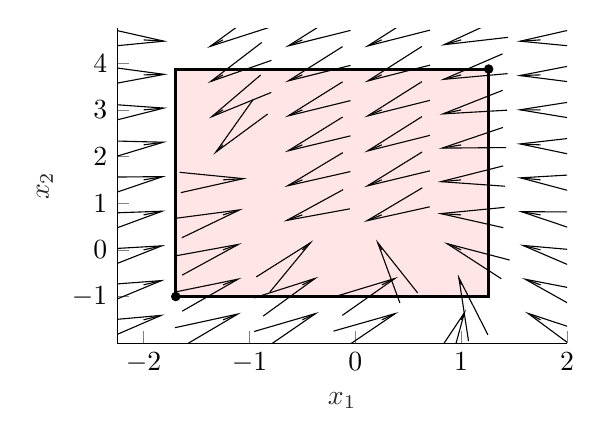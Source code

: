 % This file was created by matlab2tikz.
%
%The latest updates can be retrieved from
%  http://www.mathworks.com/matlabcentral/fileexchange/22022-matlab2tikz-matlab2tikz
%where you can also make suggestions and rate matlab2tikz.
%
\begin{tikzpicture}

\begin{axis}[%
width=5.714cm,
height=4cm,
at={(0cm,0cm)},
scale only axis,
xmin=-2.25,
xmax=2,
xtick={-2, -1,  0,  1,  2},
xlabel style={font=\color{white!15!black}},
xlabel={$x_1$},
ymin=-2,
ymax=4.75,
ytick={-1,  0,  1,  2,  3,  4},
ylabel style={font=\color{white!15!black}},
ylabel={$x_2$},
axis background/.style={fill=white},
axis x line*=bottom,
axis y line*=left
]

\addplot[area legend, line width=1.1pt, draw=black, fill=red, fill opacity=0.1, forget plot]
table[row sep=crcr] {%
x	y\\
-1.696	-1\\
-1.105	-1\\
-0.513	-1\\
0.078	-1\\
0.669	-1\\
1.26	-1\\
1.26	-0.025\\
1.26	0.95\\
1.26	1.925\\
1.26	2.9\\
1.26	3.875\\
0.669	3.875\\
0.078	3.875\\
-0.513	3.875\\
-1.105	3.875\\
-1.696	3.875\\
-1.696	2.9\\
-1.696	1.925\\
-1.696	0.95\\
-1.696	-0.025\\
-1.696	-1\\
}--cycle;
\addplot[only marks, mark=*, mark options={}, mark size=1.5pt, color=black, fill=black] table[row sep=crcr]{%
x	y\\
-1.696	-1\\
1.26	3.875\\
};
\addplot[-Straight Barb, color=black, point meta={sqrt((\thisrow{u})^2+(\thisrow{v})^2)}, point meta min=0, quiver={u=\thisrow{u}, v=\thisrow{v}, every arrow/.append style={-{Straight Barb[angle'=18.263, scale={10/1000*\pgfplotspointmetatransformed}]}}}]
 table[row sep=crcr] {%
x	y	u	v\\
-2	-1.5	0.198	0.114\\
-2	-0.75	0.201	0.109\\
-2	0	0.204	0.102\\
-2	0.75	0.208	0.093\\
-2	1.5	0.213	0.082\\
-2	2.25	0.219	0.067\\
-2	3	0.224	0.045\\
-2	3.75	0.228	0.013\\
-2	4.5	0.226	-0.032\\
-1.25	-1.5	0.171	0.152\\
-1.25	-0.75	0.174	0.149\\
-1.25	0	0.178	0.143\\
-1.25	0.75	0.189	0.128\\
-1.25	1.5	0.226	0.031\\
-1.25	2.25	-0.091	-0.21\\
-1.25	3	-0.134	-0.185\\
-1.25	3.75	-0.145	-0.177\\
-1.25	4.5	-0.15	-0.173\\
-0.5	-1.5	0.155	0.167\\
-0.5	-0.75	0.15	0.172\\
-0.5	0	0.102	0.204\\
-0.5	0.75	-0.178	-0.143\\
-0.5	1.5	-0.169	-0.154\\
-0.5	2.25	-0.166	-0.157\\
-0.5	3	-0.165	-0.158\\
-0.5	3.75	-0.164	-0.159\\
-0.5	4.5	-0.164	-0.159\\
0.25	-1.5	0.157	0.166\\
0.25	-0.75	0.153	0.169\\
0.25	0	-0.055	0.222\\
0.25	0.75	-0.17	-0.153\\
0.25	1.5	-0.166	-0.157\\
0.25	2.25	-0.164	-0.159\\
0.25	3	-0.164	-0.159\\
0.25	3.75	-0.163	-0.16\\
0.25	4.5	-0.163	-0.16\\
1	-1.5	0.045	0.224\\
1	-0.75	-0.032	0.226\\
1	0	-0.162	0.162\\
1	0.75	-0.226	0.032\\
1	1.5	-0.224	-0.045\\
1	2.25	-0.213	-0.082\\
1	3	-0.204	-0.102\\
1	3.75	-0.198	-0.114\\
1	4.5	-0.193	-0.123\\
1.75	-1.5	-0.148	0.174\\
1.75	-0.75	-0.176	0.146\\
1.75	0	-0.198	0.113\\
1.75	0.75	-0.214	0.081\\
1.75	1.5	-0.223	0.051\\
1.75	2.25	-0.227	0.024\\
1.75	3	-0.228	0.002\\
1.75	3.75	-0.228	-0.017\\
1.75	4.5	-0.226	-0.033\\
};
\end{axis}
\end{tikzpicture}%